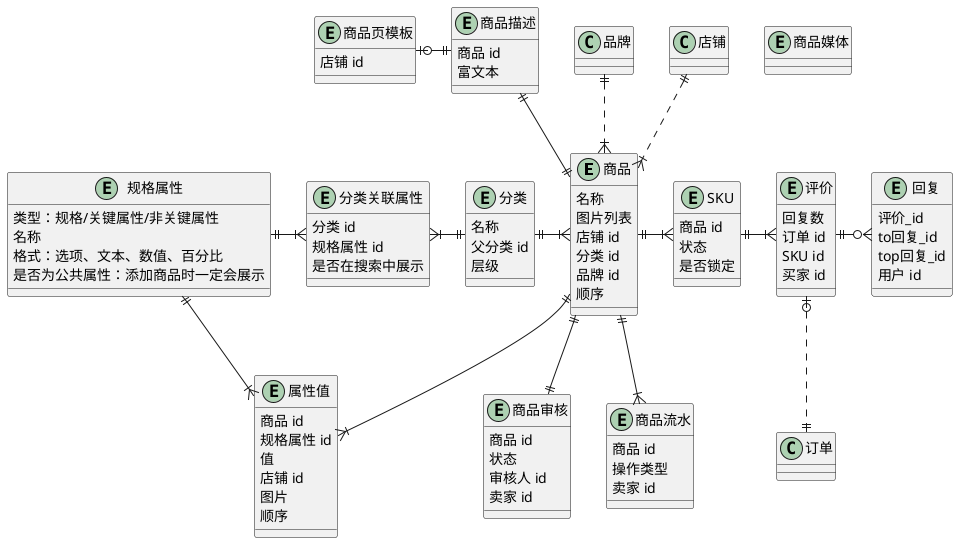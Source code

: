 @startuml 商品UML

' ==================== 商品 ====================
entity 商品 {
    名称
    图片列表
    店铺 id
    分类 id
    品牌 id
    顺序
}
entity 商品审核 {
    商品 id
    状态
    审核人 id
    卖家 id
}
entity 商品流水 {
    商品 id
    操作类型
    卖家 id
}
entity 商品描述 {
    商品 id
    富文本
}
entity 商品页模板 {
    ' 暂不做
    店铺 id
}
entity 商品媒体 {
    ' 暂不做
}

店铺 ||..|{ 商品
商品 }|.u.|| 品牌
商品 ||--|| 商品审核
商品 ||--|{ 商品流水
商品 ||-u-|| 商品描述
商品描述 ||-l-o| 商品页模板


' ==================== 属性 ====================
entity 分类 {
    名称
    父分类 id
    层级
}
entity 规格属性 {
    ' 分类不同，规则属性不同
    类型：规格/关键属性/非关键属性
    名称
    格式：选项、文本、数值、百分比
    是否为公共属性：添加商品时一定会展示
}
entity 分类关联属性 {
    分类 id
    规格属性 id
    是否在搜索中展示
}
entity 属性值 {
    商品 id
    规格属性 id
    值
    店铺 id
    图片
    顺序
}

规格属性 ||-|{ 分类关联属性
分类关联属性 }|-|| 分类
分类 ||-|{ 商品
规格属性 ||--|{ 属性值
商品 ||--|{ 属性值


' ==================== 评价 ====================
entity 评价 {
    回复数
    订单 id
    SKU id
    买家 id
}
entity 回复 {
    评价_id
    to回复_id
    top回复_id
    用户 id
}
entity SKU {
    商品 id
    状态
    是否锁定
}

商品 ||-|{ SKU
SKU ||-|{ 评价
评价 |o..|| 订单
评价 ||-o{ 回复

@enduml